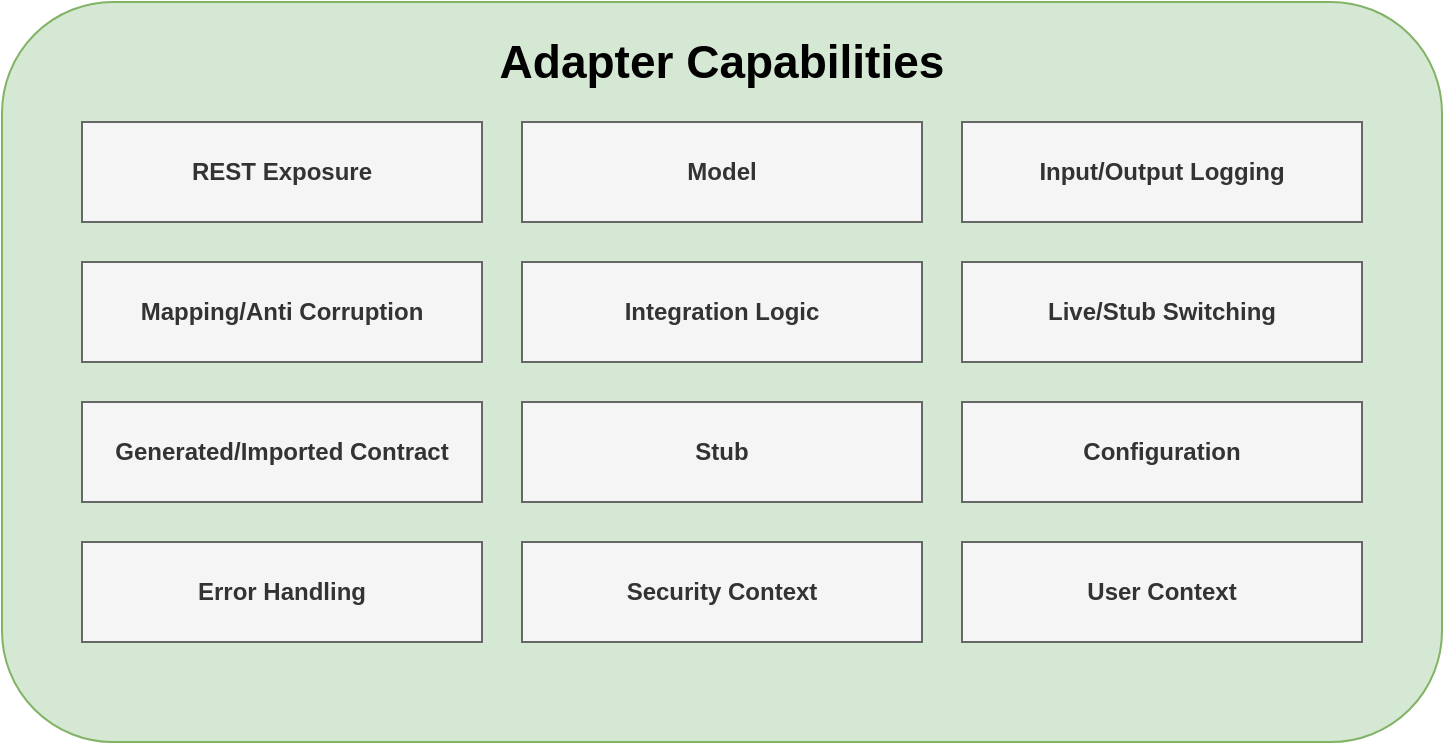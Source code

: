 <mxfile version="13.10.9" type="github" pages="2">
  <diagram id="JbWGIw1ZpXycpuZKb6Zg" name="Capabilities">
    <mxGraphModel dx="1038" dy="1692" grid="1" gridSize="10" guides="1" tooltips="1" connect="1" arrows="1" fold="1" page="1" pageScale="1" pageWidth="827" pageHeight="1169" math="0" shadow="0">
      <root>
        <mxCell id="0" />
        <mxCell id="1" parent="0" />
        <mxCell id="DUVSqwXpXaL7lvHpWTTA-13" value="" style="rounded=1;whiteSpace=wrap;html=1;fillColor=#d5e8d4;strokeColor=#82b366;" vertex="1" parent="1">
          <mxGeometry x="280" y="-20" width="720" height="370" as="geometry" />
        </mxCell>
        <mxCell id="DUVSqwXpXaL7lvHpWTTA-1" value="Error Handling" style="rounded=0;whiteSpace=wrap;html=1;fontStyle=1;fillColor=#f5f5f5;strokeColor=#666666;fontColor=#333333;" vertex="1" parent="1">
          <mxGeometry x="320" y="250" width="200" height="50" as="geometry" />
        </mxCell>
        <mxCell id="DUVSqwXpXaL7lvHpWTTA-2" value="Input/Output Logging" style="rounded=0;whiteSpace=wrap;html=1;fontStyle=1;fillColor=#f5f5f5;strokeColor=#666666;fontColor=#333333;" vertex="1" parent="1">
          <mxGeometry x="760" y="40" width="200" height="50" as="geometry" />
        </mxCell>
        <mxCell id="DUVSqwXpXaL7lvHpWTTA-3" value="Configuration" style="rounded=0;whiteSpace=wrap;html=1;fontStyle=1;fillColor=#f5f5f5;strokeColor=#666666;fontColor=#333333;" vertex="1" parent="1">
          <mxGeometry x="760" y="180" width="200" height="50" as="geometry" />
        </mxCell>
        <mxCell id="DUVSqwXpXaL7lvHpWTTA-4" value="Security Context" style="rounded=0;whiteSpace=wrap;html=1;fontStyle=1;fillColor=#f5f5f5;strokeColor=#666666;fontColor=#333333;" vertex="1" parent="1">
          <mxGeometry x="540" y="250" width="200" height="50" as="geometry" />
        </mxCell>
        <mxCell id="DUVSqwXpXaL7lvHpWTTA-5" value="User Context" style="rounded=0;whiteSpace=wrap;html=1;fontStyle=1;fillColor=#f5f5f5;strokeColor=#666666;fontColor=#333333;" vertex="1" parent="1">
          <mxGeometry x="760" y="250" width="200" height="50" as="geometry" />
        </mxCell>
        <mxCell id="DUVSqwXpXaL7lvHpWTTA-6" value="REST Exposure" style="rounded=0;whiteSpace=wrap;html=1;fontStyle=1;fillColor=#f5f5f5;strokeColor=#666666;fontColor=#333333;" vertex="1" parent="1">
          <mxGeometry x="320" y="40" width="200" height="50" as="geometry" />
        </mxCell>
        <mxCell id="DUVSqwXpXaL7lvHpWTTA-7" value="Model" style="rounded=0;whiteSpace=wrap;html=1;fontStyle=1;fillColor=#f5f5f5;strokeColor=#666666;fontColor=#333333;" vertex="1" parent="1">
          <mxGeometry x="540" y="40" width="200" height="50" as="geometry" />
        </mxCell>
        <mxCell id="DUVSqwXpXaL7lvHpWTTA-8" value="Mapping/Anti Corruption" style="rounded=0;whiteSpace=wrap;html=1;fontStyle=1;fillColor=#f5f5f5;strokeColor=#666666;fontColor=#333333;" vertex="1" parent="1">
          <mxGeometry x="320" y="110" width="200" height="50" as="geometry" />
        </mxCell>
        <mxCell id="DUVSqwXpXaL7lvHpWTTA-9" value="Generated/Imported Contract" style="rounded=0;whiteSpace=wrap;html=1;fontStyle=1;fillColor=#f5f5f5;strokeColor=#666666;fontColor=#333333;" vertex="1" parent="1">
          <mxGeometry x="320" y="180" width="200" height="50" as="geometry" />
        </mxCell>
        <mxCell id="DUVSqwXpXaL7lvHpWTTA-10" value="Integration Logic" style="rounded=0;whiteSpace=wrap;html=1;fontStyle=1;fillColor=#f5f5f5;strokeColor=#666666;fontColor=#333333;" vertex="1" parent="1">
          <mxGeometry x="540" y="110" width="200" height="50" as="geometry" />
        </mxCell>
        <mxCell id="DUVSqwXpXaL7lvHpWTTA-11" value="Live/Stub Switching" style="rounded=0;whiteSpace=wrap;html=1;fontStyle=1;fillColor=#f5f5f5;strokeColor=#666666;fontColor=#333333;" vertex="1" parent="1">
          <mxGeometry x="760" y="110" width="200" height="50" as="geometry" />
        </mxCell>
        <mxCell id="DUVSqwXpXaL7lvHpWTTA-12" value="Stub" style="rounded=0;whiteSpace=wrap;html=1;fontStyle=1;fillColor=#f5f5f5;strokeColor=#666666;fontColor=#333333;" vertex="1" parent="1">
          <mxGeometry x="540" y="180" width="200" height="50" as="geometry" />
        </mxCell>
        <mxCell id="DUVSqwXpXaL7lvHpWTTA-14" value="&lt;b&gt;&lt;font style=&quot;font-size: 23px&quot;&gt;Adapter Capabilities&lt;/font&gt;&lt;/b&gt;" style="text;html=1;strokeColor=none;fillColor=none;align=center;verticalAlign=middle;whiteSpace=wrap;rounded=0;" vertex="1" parent="1">
          <mxGeometry x="280" width="720" height="20" as="geometry" />
        </mxCell>
      </root>
    </mxGraphModel>
  </diagram>
  <diagram id="ZYeuAaFYEbaQwAMkNQR_" name="Architecture">
    <mxGraphModel dx="1038" dy="523" grid="1" gridSize="10" guides="1" tooltips="1" connect="1" arrows="1" fold="1" page="1" pageScale="1" pageWidth="827" pageHeight="1169" math="0" shadow="0">
      <root>
        <mxCell id="y2lmGv4b4nCFqIiEvOp2-0" />
        <mxCell id="y2lmGv4b4nCFqIiEvOp2-1" parent="y2lmGv4b4nCFqIiEvOp2-0" />
        <mxCell id="y2lmGv4b4nCFqIiEvOp2-2" value="Business application" style="rounded=1;whiteSpace=wrap;html=1;fontStyle=1;fontSize=17;fillColor=#dae8fc;strokeColor=#6c8ebf;" vertex="1" parent="y2lmGv4b4nCFqIiEvOp2-1">
          <mxGeometry x="440" y="20" width="260" height="60" as="geometry" />
        </mxCell>
        <mxCell id="y2lmGv4b4nCFqIiEvOp2-3" value="Adapter" style="rounded=1;whiteSpace=wrap;html=1;fontStyle=1;fontSize=17;fillColor=#d5e8d4;strokeColor=#82b366;" vertex="1" parent="y2lmGv4b4nCFqIiEvOp2-1">
          <mxGeometry x="280" y="160" width="260" height="60" as="geometry" />
        </mxCell>
        <mxCell id="y2lmGv4b4nCFqIiEvOp2-4" value="External Resource" style="rounded=1;whiteSpace=wrap;html=1;fontStyle=1;fontSize=17;fillColor=#f5f5f5;strokeColor=#666666;fontColor=#333333;" vertex="1" parent="y2lmGv4b4nCFqIiEvOp2-1">
          <mxGeometry x="280" y="340" width="260" height="60" as="geometry" />
        </mxCell>
        <mxCell id="QgFrLn8NZT4hh2QuYDV3-1" value="" style="endArrow=none;html=1;fontSize=17;strokeWidth=3;dashed=1;" edge="1" parent="y2lmGv4b4nCFqIiEvOp2-1">
          <mxGeometry width="50" height="50" relative="1" as="geometry">
            <mxPoint x="80" y="260" as="sourcePoint" />
            <mxPoint x="840" y="260" as="targetPoint" />
          </mxGeometry>
        </mxCell>
        <mxCell id="QgFrLn8NZT4hh2QuYDV3-2" value="&lt;b&gt;&lt;i&gt;Within Bounded Context&lt;br&gt;(Platform, domain, company)&lt;/i&gt;&lt;/b&gt;" style="text;html=1;strokeColor=none;fillColor=none;align=center;verticalAlign=middle;whiteSpace=wrap;rounded=0;fontSize=17;" vertex="1" parent="y2lmGv4b4nCFqIiEvOp2-1">
          <mxGeometry x="600" y="220" width="240" height="20" as="geometry" />
        </mxCell>
        <mxCell id="QgFrLn8NZT4hh2QuYDV3-3" value="&lt;i&gt;&lt;b&gt;Outside of Bounded Context&lt;br&gt;(Platform, domain, company)&lt;/b&gt;&lt;/i&gt;" style="text;html=1;strokeColor=none;fillColor=none;align=center;verticalAlign=middle;whiteSpace=wrap;rounded=0;fontSize=17;" vertex="1" parent="y2lmGv4b4nCFqIiEvOp2-1">
          <mxGeometry x="600" y="280" width="240" height="20" as="geometry" />
        </mxCell>
        <mxCell id="QgFrLn8NZT4hh2QuYDV3-4" value="" style="endArrow=classic;startArrow=classic;html=1;strokeWidth=3;fontSize=17;entryX=0.5;entryY=1;entryDx=0;entryDy=0;exitX=0.5;exitY=0;exitDx=0;exitDy=0;" edge="1" parent="y2lmGv4b4nCFqIiEvOp2-1" source="y2lmGv4b4nCFqIiEvOp2-4" target="y2lmGv4b4nCFqIiEvOp2-3">
          <mxGeometry width="50" height="50" relative="1" as="geometry">
            <mxPoint x="390" y="270" as="sourcePoint" />
            <mxPoint x="440" y="220" as="targetPoint" />
          </mxGeometry>
        </mxCell>
        <mxCell id="QgFrLn8NZT4hh2QuYDV3-5" value="" style="endArrow=classic;startArrow=classic;html=1;strokeWidth=3;fontSize=17;entryX=0.25;entryY=1;entryDx=0;entryDy=0;exitX=0.25;exitY=0;exitDx=0;exitDy=0;" edge="1" parent="y2lmGv4b4nCFqIiEvOp2-1" source="y2lmGv4b4nCFqIiEvOp2-4" target="y2lmGv4b4nCFqIiEvOp2-3">
          <mxGeometry width="50" height="50" relative="1" as="geometry">
            <mxPoint x="420" y="300" as="sourcePoint" />
            <mxPoint x="420" y="230" as="targetPoint" />
          </mxGeometry>
        </mxCell>
        <mxCell id="QgFrLn8NZT4hh2QuYDV3-6" value="" style="endArrow=classic;startArrow=classic;html=1;strokeWidth=3;fontSize=17;entryX=0.75;entryY=1;entryDx=0;entryDy=0;exitX=0.75;exitY=0;exitDx=0;exitDy=0;" edge="1" parent="y2lmGv4b4nCFqIiEvOp2-1" source="y2lmGv4b4nCFqIiEvOp2-4" target="y2lmGv4b4nCFqIiEvOp2-3">
          <mxGeometry width="50" height="50" relative="1" as="geometry">
            <mxPoint x="430" y="310" as="sourcePoint" />
            <mxPoint x="430" y="240" as="targetPoint" />
          </mxGeometry>
        </mxCell>
        <mxCell id="QgFrLn8NZT4hh2QuYDV3-7" value="" style="endArrow=classic;startArrow=classic;html=1;strokeWidth=3;fontSize=17;entryX=0.5;entryY=1;entryDx=0;entryDy=0;exitX=0.75;exitY=0;exitDx=0;exitDy=0;" edge="1" parent="y2lmGv4b4nCFqIiEvOp2-1" source="y2lmGv4b4nCFqIiEvOp2-3" target="y2lmGv4b4nCFqIiEvOp2-2">
          <mxGeometry width="50" height="50" relative="1" as="geometry">
            <mxPoint x="440" y="320" as="sourcePoint" />
            <mxPoint x="440" y="250" as="targetPoint" />
          </mxGeometry>
        </mxCell>
        <mxCell id="QgFrLn8NZT4hh2QuYDV3-8" value="&lt;font style=&quot;font-size: 12px&quot;&gt;&lt;b&gt;REST w/json&lt;/b&gt;&lt;/font&gt;" style="text;html=1;strokeColor=none;fillColor=none;align=center;verticalAlign=middle;whiteSpace=wrap;rounded=0;fontSize=17;" vertex="1" parent="y2lmGv4b4nCFqIiEvOp2-1">
          <mxGeometry x="364" y="110" width="100" height="20" as="geometry" />
        </mxCell>
        <mxCell id="QgFrLn8NZT4hh2QuYDV3-10" value="&lt;font style=&quot;font-size: 11px&quot;&gt;&lt;b&gt;SOAP&lt;/b&gt;&lt;/font&gt;" style="text;html=1;strokeColor=none;fillColor=none;align=center;verticalAlign=middle;whiteSpace=wrap;rounded=0;fontSize=17;" vertex="1" parent="y2lmGv4b4nCFqIiEvOp2-1">
          <mxGeometry x="300" y="280" width="40" height="20" as="geometry" />
        </mxCell>
        <mxCell id="QgFrLn8NZT4hh2QuYDV3-11" value="&lt;font style=&quot;font-size: 11px&quot;&gt;&lt;b&gt;JMS&lt;/b&gt;&lt;/font&gt;" style="text;html=1;strokeColor=none;fillColor=none;align=center;verticalAlign=middle;whiteSpace=wrap;rounded=0;fontSize=17;" vertex="1" parent="y2lmGv4b4nCFqIiEvOp2-1">
          <mxGeometry x="370" y="280" width="40" height="20" as="geometry" />
        </mxCell>
        <mxCell id="QgFrLn8NZT4hh2QuYDV3-12" value="&lt;font style=&quot;font-size: 11px&quot;&gt;&lt;b&gt;???&lt;/b&gt;&lt;/font&gt;" style="text;html=1;strokeColor=none;fillColor=none;align=center;verticalAlign=middle;whiteSpace=wrap;rounded=0;fontSize=17;" vertex="1" parent="y2lmGv4b4nCFqIiEvOp2-1">
          <mxGeometry x="430" y="280" width="40" height="20" as="geometry" />
        </mxCell>
        <mxCell id="QgFrLn8NZT4hh2QuYDV3-13" value="Business application" style="rounded=1;whiteSpace=wrap;html=1;fontStyle=1;fontSize=17;fillColor=#dae8fc;strokeColor=#6c8ebf;" vertex="1" parent="y2lmGv4b4nCFqIiEvOp2-1">
          <mxGeometry x="120" y="20" width="260" height="60" as="geometry" />
        </mxCell>
        <mxCell id="QgFrLn8NZT4hh2QuYDV3-14" value="" style="endArrow=classic;startArrow=classic;html=1;strokeWidth=3;fontSize=17;entryX=0.5;entryY=1;entryDx=0;entryDy=0;exitX=0.25;exitY=0;exitDx=0;exitDy=0;" edge="1" parent="y2lmGv4b4nCFqIiEvOp2-1" source="y2lmGv4b4nCFqIiEvOp2-3" target="QgFrLn8NZT4hh2QuYDV3-13">
          <mxGeometry width="50" height="50" relative="1" as="geometry">
            <mxPoint x="420" y="170" as="sourcePoint" />
            <mxPoint x="580" y="90" as="targetPoint" />
          </mxGeometry>
        </mxCell>
      </root>
    </mxGraphModel>
  </diagram>
</mxfile>
